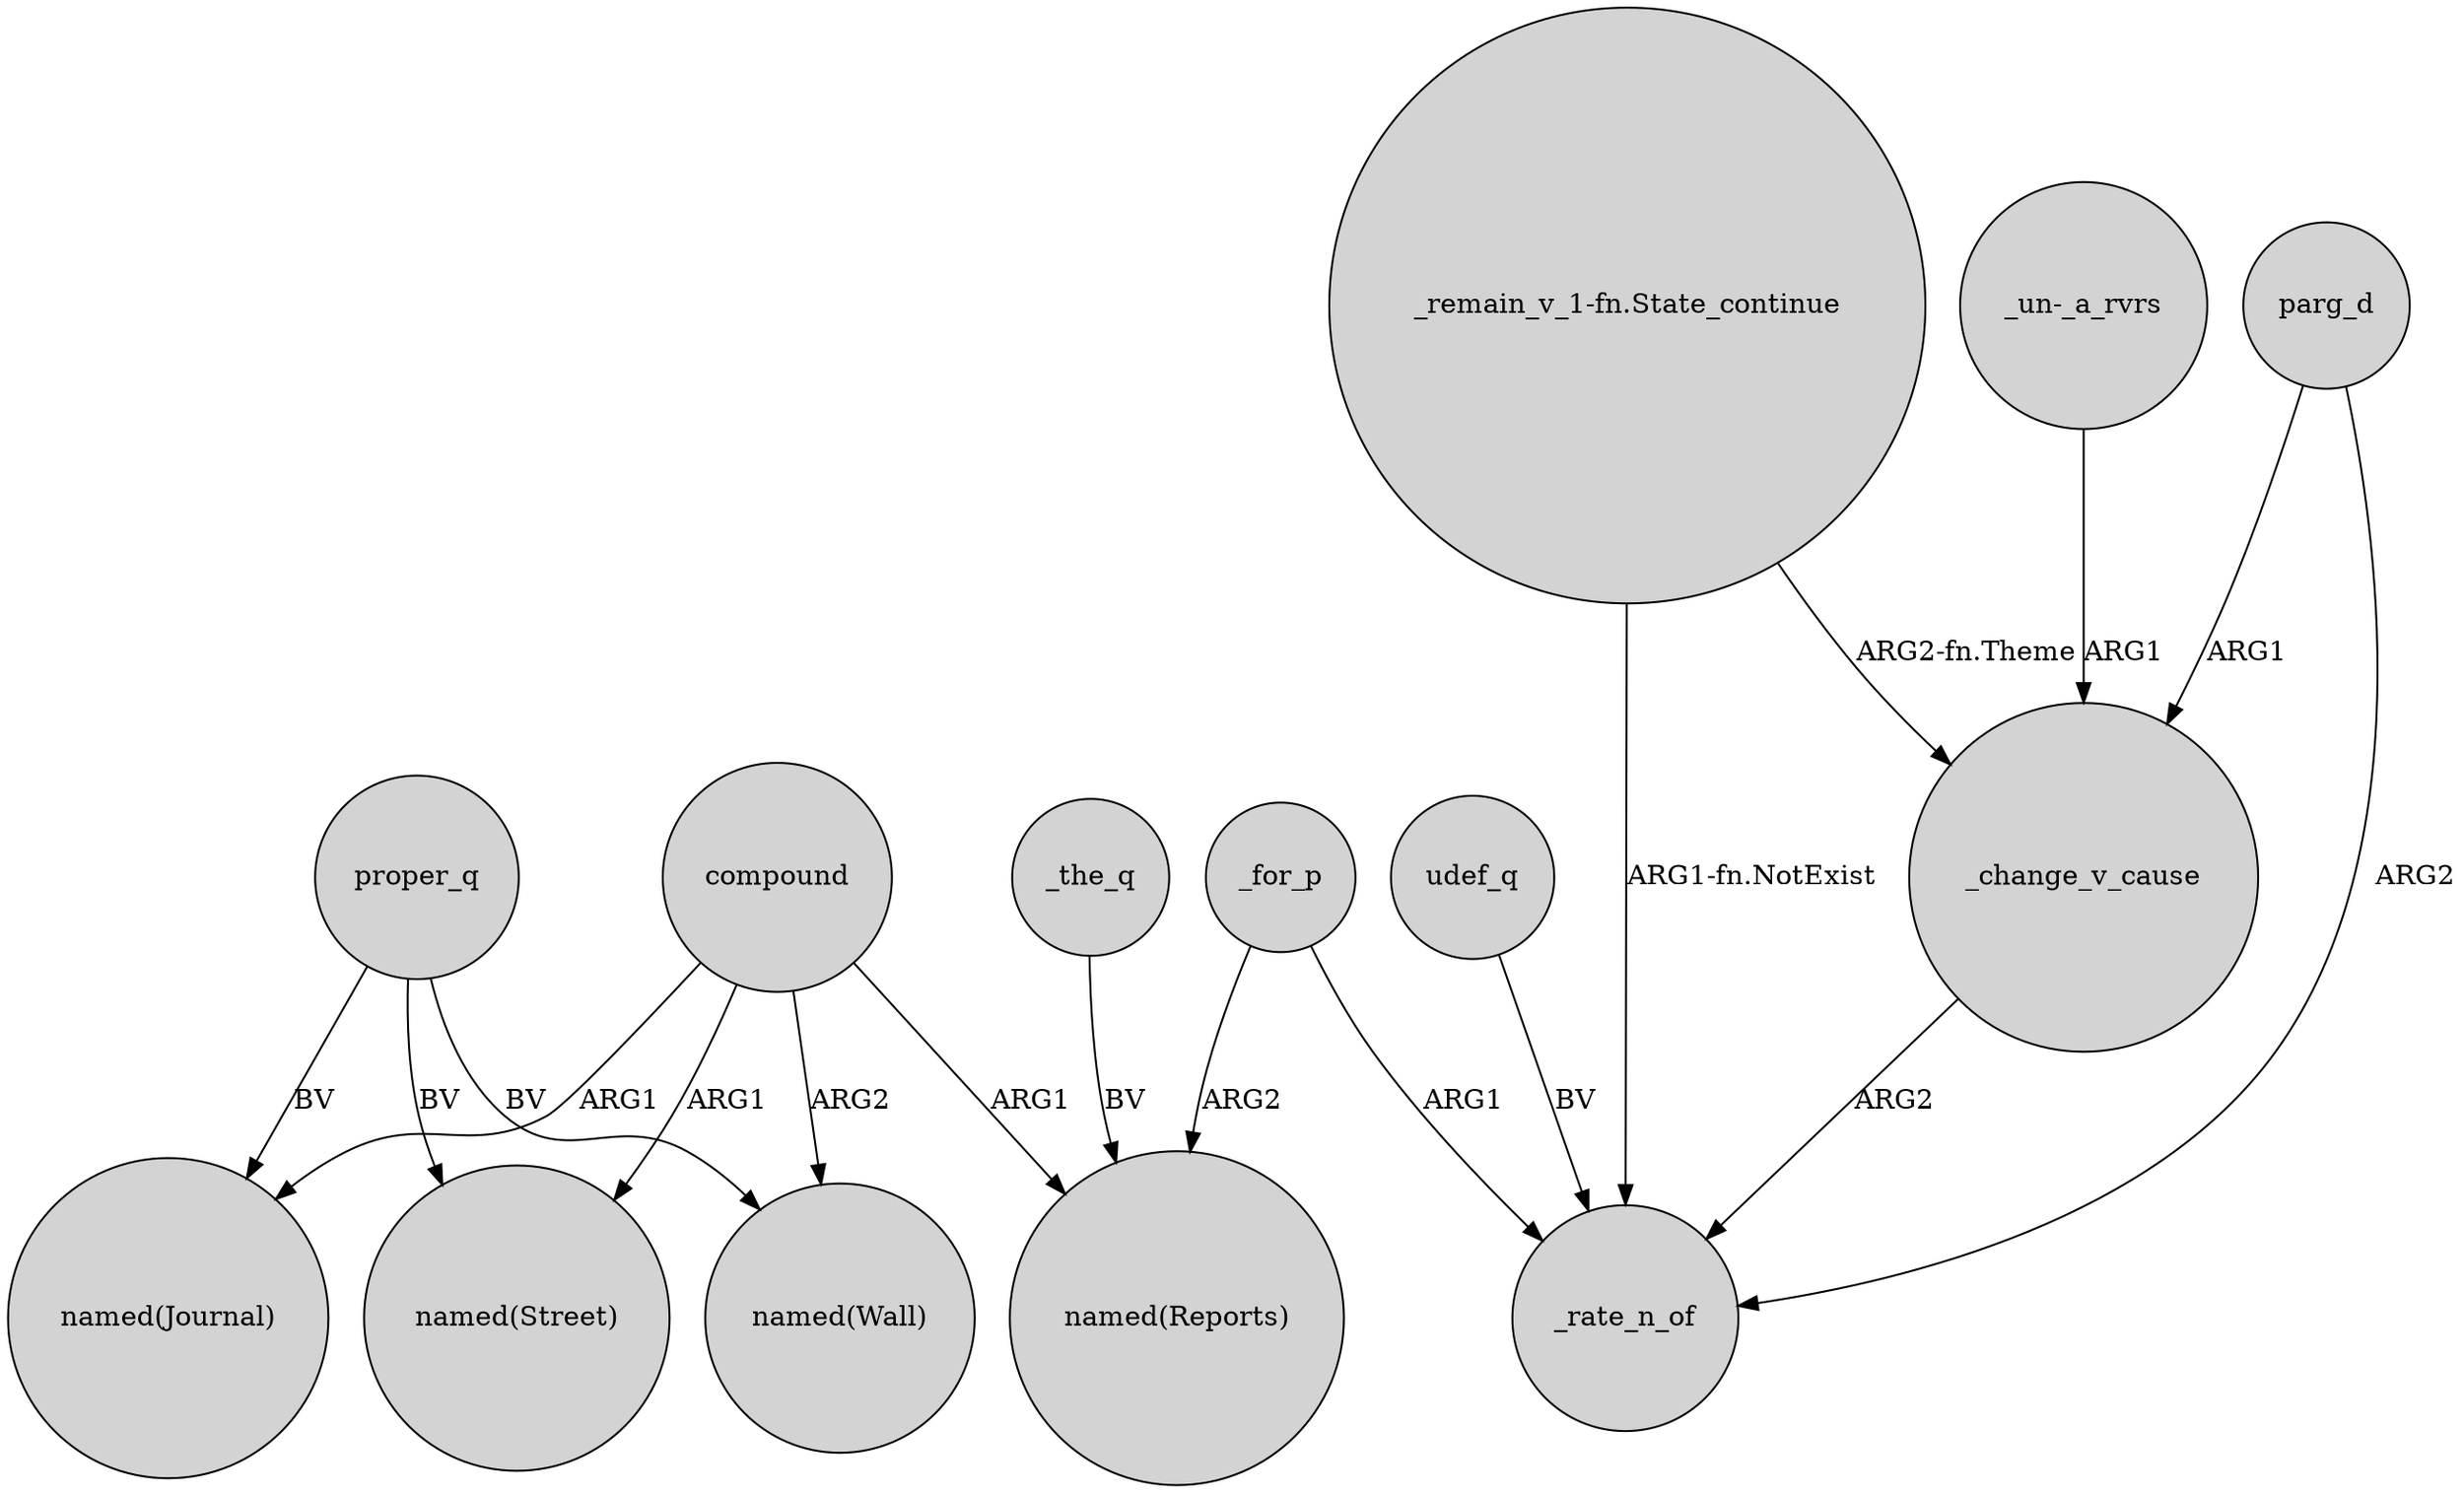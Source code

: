 digraph {
	node [shape=circle style=filled]
	compound -> "named(Wall)" [label=ARG2]
	"_remain_v_1-fn.State_continue" -> _change_v_cause [label="ARG2-fn.Theme"]
	udef_q -> _rate_n_of [label=BV]
	compound -> "named(Reports)" [label=ARG1]
	compound -> "named(Journal)" [label=ARG1]
	_the_q -> "named(Reports)" [label=BV]
	parg_d -> _change_v_cause [label=ARG1]
	"_remain_v_1-fn.State_continue" -> _rate_n_of [label="ARG1-fn.NotExist"]
	compound -> "named(Street)" [label=ARG1]
	proper_q -> "named(Journal)" [label=BV]
	proper_q -> "named(Wall)" [label=BV]
	parg_d -> _rate_n_of [label=ARG2]
	"_un-_a_rvrs" -> _change_v_cause [label=ARG1]
	proper_q -> "named(Street)" [label=BV]
	_change_v_cause -> _rate_n_of [label=ARG2]
	_for_p -> _rate_n_of [label=ARG1]
	_for_p -> "named(Reports)" [label=ARG2]
}
